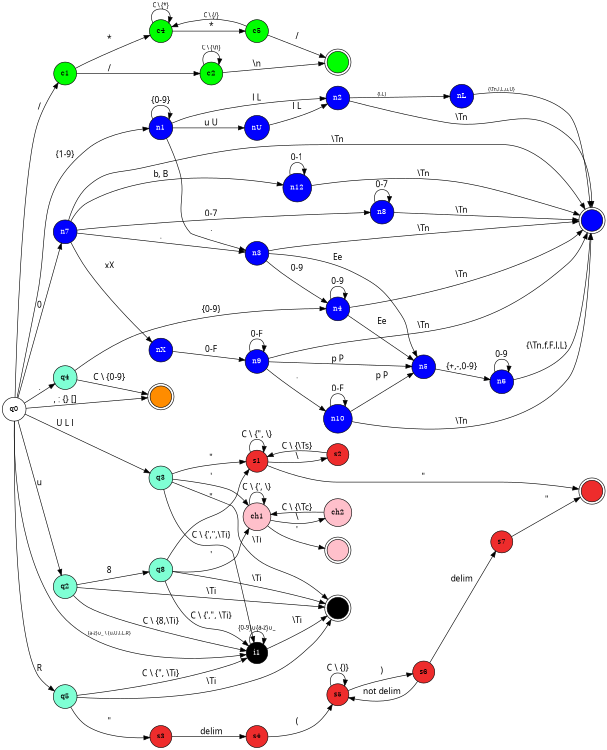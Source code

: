 digraph finite_state_machine {
    rankdir=LR;
    size="8,5"
    edge [fontname = "Latin Modern"];
    q0 [shape = circle, fontsize=12]
    node [shape = circle, fontsize=12, style=filled, fillcolor=aquamarine];
    
    c1 [shape = circle, fontsize=12, fillcolor="green", style = filled];
    n1 [shape = circle, fontsize=12, fillcolor="blue",fontcolor = white, style = filled];

    n4 [shape = circle, fontsize=12, fillcolor="blue",fontcolor = white, style = filled];
    n7 [shape = circle, fontsize=12, fillcolor="blue",fontcolor = white, style = filled];

    i1 [shape = circle, fontsize=12, fillcolor="black", fontcolor = white, style = filled];
    i2 [shape = doublecircle, label = "",fillcolor="black", fontcolor = white, style = filled];
    
    ch1 [shape = circle, fontsize=12, fillcolor="pink", fontcolor = black, style = filled];

    s1 [shape = circle, fontsize=12, fontcolor = black, fillcolor="firebrick2", style = filled];
    s3 [shape = circle, fontsize=12, fontcolor = black, fillcolor="firebrick2", style = filled];

    q1 [shape = doublecircle, label = "", fillcolor=darkorange, style=filled];
    q0->q1 [label=", : {} []"];
    
    q0->c1 [label="/"];
    //c->q3 [label="/ *"]

    q0->q4 [label="."];
    q0->n1 [label="{1-9}"]
    q0->n7 [label="0"]

    q0->i1 [label="{a-z}∪_ \\ {u,U,l,L,R}", fontsize = 8]
    q0->q2 [label="u"]
    q0->q3 [label="U L l"]
    q0->q5 [label="R"]


    q2->q8 [label="8"]
    q2->i2 [label="\\Ti"]
    q2->i1 [label="C \\ {8,\\Ti}"]

    q3->ch1 [label="\'"]
    q3->s1 [label="\""]
    q3->i2 [label="\\Ti"]
    q3->i1 [label="C \\ {\',\",\\Ti}"]

    q5->s3 [label="\""]
    q5->i2 [label="\\Ti"]
    q5->i1 [label="C \\ {\", \\Ti}"]

    q8->ch1 [label="\'"]
    q8->s1 [label="\""]
    q8->i2 [label="\\Ti"]
    q8->i1 [label="C \\ {\',\", \\Ti}"]


    q4->n4 [label="{0-9}"]
    q4->q1 [label="C \\ {0-9}"]
    // char literal
    node [shape = circle, fontsize=12, fontcolor = black, fillcolor="pink", style = filled];
    ch3 [shape = doublecircle, label = ""];
    
    ch1->ch1 [label="C \\ {\', \\}"]
    ch1->ch2 [label="\\"]
    ch1->ch3 [label="\'"]

    ch2->ch1 [label="C \\ {\\Tc}"]
    
    // string literal
    node [shape = circle, fontsize=12, fontcolor = black, fillcolor="firebrick2", style = filled];
    send [shape = doublecircle, label = ""];
    
    s1->s1 [label="C \\ {\", \\}"]
    s1->s2 [label="\\"]
    s1->send [label="\""]

    s2->s1 [label="C \\ {\\Ts}"]
    
    s3->s4 [label="delim"]
    s4->s5 [label="("]
    s5->s5 [label="C \\ {)}"]
    s5->s6 [label=")"]
    
    s6->s5 [label="not delim"]
    s6->s7 [label="delim"]

    s7->send [label="\""]
    // identifiers
    node [shape = circle, fontsize=12, fontcolor = white, fillcolor="black", style = filled];
    i1->i1 [label="{0-9}∪{a-z}∪_", fontsize = 10];
    i1->i2 [label="\\Ti"]
    
    // comments
    node [shape = circle, fontsize=12, fillcolor="green",fontcolor = black, style = filled];

    c1->c2 [label="/"];
    c2->c2 [label="C \\ {\\n}", fontsize=10];
    c3 [shape = doublecircle, label = ""];
    c2->c3 [label="\\n"];

    c1->c4 [label="*"];
    c4->c4 [label="C \\ {*}",fontsize=10]
    c4->c5 [label="*"]
    c5->c4 [label="C \\ {/}",fontsize=10]
    // c6 [shape = doublecircle, label = ""];
    c5->c3 [label="/"]


    // numbers
    node [shape = circle, fontsize=12, fillcolor="blue",fontcolor = white, style = filled];
    nend [shape=doublecircle, label=""]
    n1->n1 [label="{0-9}"]
    n1->n2 [label="l L"]


    n1->nU [label="u U"]
    nU->n2 [label="l L"]
    n2->nL [label="{l,L}", fontsize=8]
    n2->nend [label="\\Tn"]
    nL->nend [label="{\\Tn,l,L,u,U}", fontsize=8]


    n1->n3 [label="."]
    n3->n4 [label="0-9"]
    n3->n5 [label="Ee"]
    n3->nend [label="\\Tn"]

    n4->n4 [label="0-9"]
    n4->n5 [label="Ee"]
    n4->nend [label="\\Tn"]

    n5->n6 [label="{+,-,0-9}"]

    n6->n6 [label="0-9"]
    // nend1 [shape=doublecircle, label=""]

    n6->nend [label="{\\Tn,f,F,l,L}"]

    // nend2 [shape=doublecircle, label=""]

    n7->n12 [label="b, B"]
    n12->n12 [label="0-1"]
    n12->nend [label="\\Tn"]
    
    n7->n3 [label="."]
    n7->nend [label="\\Tn"]
    n7->n8 [label="0-7"]
    n7->nX [label="xX"]

    n8->n8 [label="0-7"]
    n8->nend [label="\\Tn"]

    nX->n9 [label="0-F"]

    n9->nend [label="\\Tn"]
    n9->n9 [label="0-F"]
    n9->n5 [label="p P"]
    n9->n10 [label="."]

    n10->n5 [label="p P"]
    n10->n10 [label="0-F"]
    n10->nend [label="\\Tn"]
    
    // operators

}
